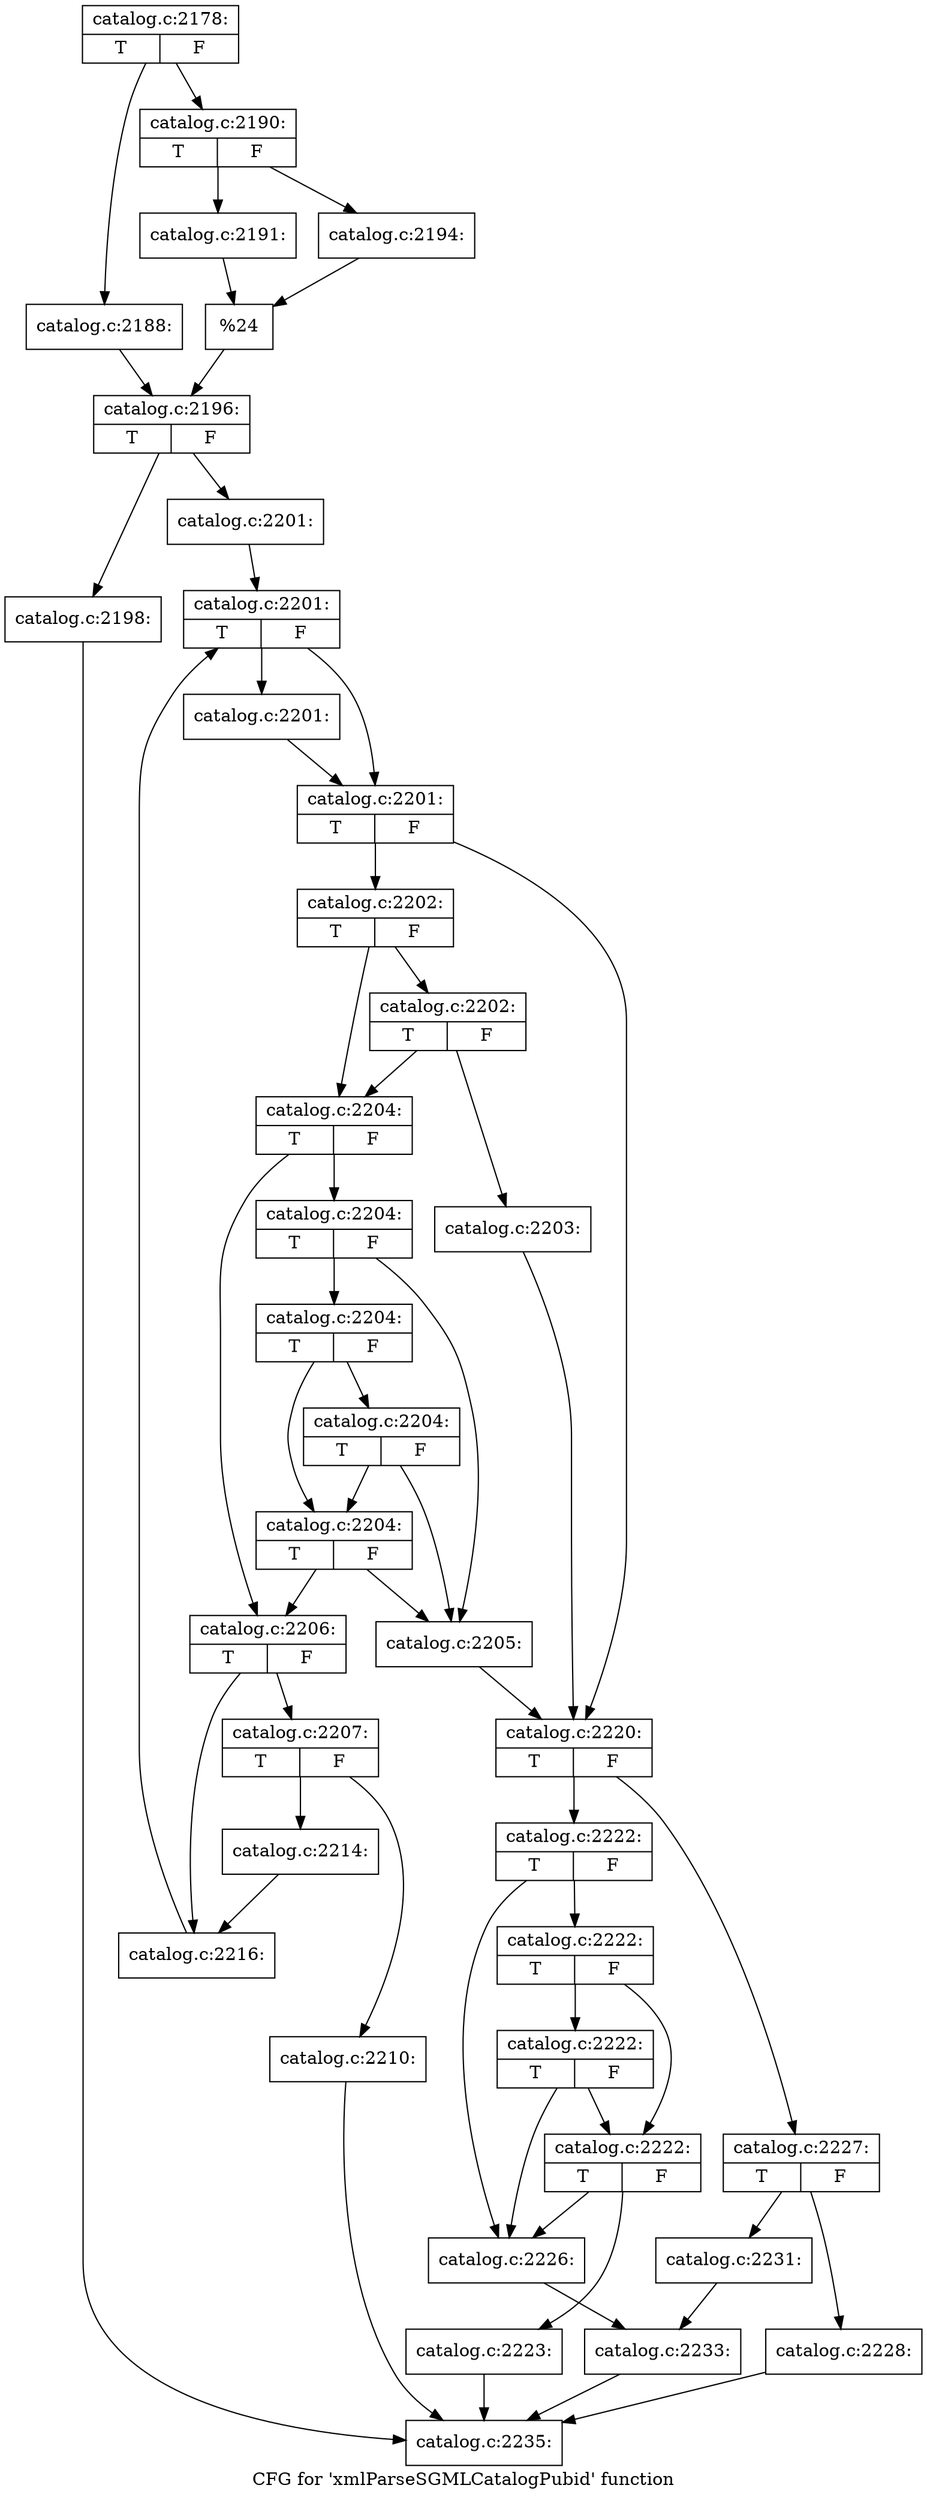 digraph "CFG for 'xmlParseSGMLCatalogPubid' function" {
	label="CFG for 'xmlParseSGMLCatalogPubid' function";

	Node0x39c99e0 [shape=record,label="{catalog.c:2178:|{<s0>T|<s1>F}}"];
	Node0x39c99e0 -> Node0x39d5ef0;
	Node0x39c99e0 -> Node0x39d5f90;
	Node0x39d5ef0 [shape=record,label="{catalog.c:2188:}"];
	Node0x39d5ef0 -> Node0x39d5f40;
	Node0x39d5f90 [shape=record,label="{catalog.c:2190:|{<s0>T|<s1>F}}"];
	Node0x39d5f90 -> Node0x39d67a0;
	Node0x39d5f90 -> Node0x39d6840;
	Node0x39d67a0 [shape=record,label="{catalog.c:2191:}"];
	Node0x39d67a0 -> Node0x39d67f0;
	Node0x39d6840 [shape=record,label="{catalog.c:2194:}"];
	Node0x39d6840 -> Node0x39d67f0;
	Node0x39d67f0 [shape=record,label="{%24}"];
	Node0x39d67f0 -> Node0x39d5f40;
	Node0x39d5f40 [shape=record,label="{catalog.c:2196:|{<s0>T|<s1>F}}"];
	Node0x39d5f40 -> Node0x39d7790;
	Node0x39d5f40 -> Node0x39d77e0;
	Node0x39d7790 [shape=record,label="{catalog.c:2198:}"];
	Node0x39d7790 -> Node0x39d43f0;
	Node0x39d77e0 [shape=record,label="{catalog.c:2201:}"];
	Node0x39d77e0 -> Node0x39d7f00;
	Node0x39d7f00 [shape=record,label="{catalog.c:2201:|{<s0>T|<s1>F}}"];
	Node0x39d7f00 -> Node0x39d81a0;
	Node0x39d7f00 -> Node0x39d81f0;
	Node0x39d81f0 [shape=record,label="{catalog.c:2201:}"];
	Node0x39d81f0 -> Node0x39d81a0;
	Node0x39d81a0 [shape=record,label="{catalog.c:2201:|{<s0>T|<s1>F}}"];
	Node0x39d81a0 -> Node0x39d89f0;
	Node0x39d81a0 -> Node0x39d8120;
	Node0x39d89f0 [shape=record,label="{catalog.c:2202:|{<s0>T|<s1>F}}"];
	Node0x39d89f0 -> Node0x39d8c80;
	Node0x39d89f0 -> Node0x39d8c30;
	Node0x39d8c80 [shape=record,label="{catalog.c:2202:|{<s0>T|<s1>F}}"];
	Node0x39d8c80 -> Node0x39d8be0;
	Node0x39d8c80 -> Node0x39d8c30;
	Node0x39d8be0 [shape=record,label="{catalog.c:2203:}"];
	Node0x39d8be0 -> Node0x39d8120;
	Node0x39d8c30 [shape=record,label="{catalog.c:2204:|{<s0>T|<s1>F}}"];
	Node0x39d8c30 -> Node0x39d94e0;
	Node0x39d8c30 -> Node0x39d9490;
	Node0x39d94e0 [shape=record,label="{catalog.c:2204:|{<s0>T|<s1>F}}"];
	Node0x39d94e0 -> Node0x39d9440;
	Node0x39d94e0 -> Node0x39d98a0;
	Node0x39d98a0 [shape=record,label="{catalog.c:2204:|{<s0>T|<s1>F}}"];
	Node0x39d98a0 -> Node0x39d9b20;
	Node0x39d98a0 -> Node0x39d9820;
	Node0x39d9b20 [shape=record,label="{catalog.c:2204:|{<s0>T|<s1>F}}"];
	Node0x39d9b20 -> Node0x39d9440;
	Node0x39d9b20 -> Node0x39d9820;
	Node0x39d9820 [shape=record,label="{catalog.c:2204:|{<s0>T|<s1>F}}"];
	Node0x39d9820 -> Node0x39d9440;
	Node0x39d9820 -> Node0x39d9490;
	Node0x39d9440 [shape=record,label="{catalog.c:2205:}"];
	Node0x39d9440 -> Node0x39d8120;
	Node0x39d9490 [shape=record,label="{catalog.c:2206:|{<s0>T|<s1>F}}"];
	Node0x39d9490 -> Node0x39da330;
	Node0x39d9490 -> Node0x39da380;
	Node0x39da330 [shape=record,label="{catalog.c:2207:|{<s0>T|<s1>F}}"];
	Node0x39da330 -> Node0x39daff0;
	Node0x39da330 -> Node0x39db040;
	Node0x39daff0 [shape=record,label="{catalog.c:2210:}"];
	Node0x39daff0 -> Node0x39d43f0;
	Node0x39db040 [shape=record,label="{catalog.c:2214:}"];
	Node0x39db040 -> Node0x39da380;
	Node0x39da380 [shape=record,label="{catalog.c:2216:}"];
	Node0x39da380 -> Node0x39d7f00;
	Node0x39d8120 [shape=record,label="{catalog.c:2220:|{<s0>T|<s1>F}}"];
	Node0x39d8120 -> Node0x39dc660;
	Node0x39d8120 -> Node0x39dc700;
	Node0x39dc660 [shape=record,label="{catalog.c:2222:|{<s0>T|<s1>F}}"];
	Node0x39dc660 -> Node0x39dcb70;
	Node0x39dc660 -> Node0x39dcc40;
	Node0x39dcc40 [shape=record,label="{catalog.c:2222:|{<s0>T|<s1>F}}"];
	Node0x39dcc40 -> Node0x39dcec0;
	Node0x39dcc40 -> Node0x39dcbc0;
	Node0x39dcec0 [shape=record,label="{catalog.c:2222:|{<s0>T|<s1>F}}"];
	Node0x39dcec0 -> Node0x39dcb70;
	Node0x39dcec0 -> Node0x39dcbc0;
	Node0x39dcbc0 [shape=record,label="{catalog.c:2222:|{<s0>T|<s1>F}}"];
	Node0x39dcbc0 -> Node0x39dcb70;
	Node0x39dcbc0 -> Node0x39dcb20;
	Node0x39dcb20 [shape=record,label="{catalog.c:2223:}"];
	Node0x39dcb20 -> Node0x39d43f0;
	Node0x39dcb70 [shape=record,label="{catalog.c:2226:}"];
	Node0x39dcb70 -> Node0x39dc6b0;
	Node0x39dc700 [shape=record,label="{catalog.c:2227:|{<s0>T|<s1>F}}"];
	Node0x39dc700 -> Node0x39ddb00;
	Node0x39dc700 -> Node0x39ddb50;
	Node0x39ddb00 [shape=record,label="{catalog.c:2228:}"];
	Node0x39ddb00 -> Node0x39d43f0;
	Node0x39ddb50 [shape=record,label="{catalog.c:2231:}"];
	Node0x39ddb50 -> Node0x39dc6b0;
	Node0x39dc6b0 [shape=record,label="{catalog.c:2233:}"];
	Node0x39dc6b0 -> Node0x39d43f0;
	Node0x39d43f0 [shape=record,label="{catalog.c:2235:}"];
}

